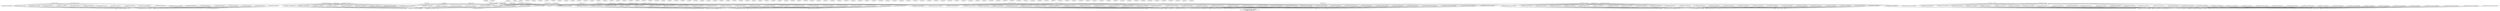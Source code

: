 strict digraph "execution order" {
RL_test0_count_do_count [shape=ellipse];
RL_test1_count_do_count [shape=ellipse];
RL_test2_count_do_count [shape=ellipse];
RL_test3_count_do_count [shape=ellipse];
RL_test4_count_do_count [shape=ellipse];
RL_test5_count_do_count [shape=ellipse];
RL_resultGetters_fsm_start_reg__dreg_update [shape=ellipse];
RL_resultGetters_fsm_state_handle_abort [shape=ellipse];
RL_resultGetters_fsm_state_fired__dreg_update [shape=ellipse];
RL_resultGetters_fsm_state_every [shape=ellipse];
RL_resultGetters_fsm_restart [shape=ellipse];
RL_resultGetters_fsm_action_l47c9 [shape=ellipse];
RL_resultGetters_fsm_action_l44c5 [shape=ellipse];
RL_resultGetters_fsm_action_l52c9 [shape=ellipse];
RL_resultGetters_fsm_action_l44c5_1 [shape=ellipse];
RL_resultGetters_fsm_action_l56c9 [shape=ellipse];
RL_resultGetters_fsm_action_l44c5_2 [shape=ellipse];
RL_resultGetters_fsm_action_l44c5_3 [shape=ellipse];
RL_resultGetters_fsm_action_l61c9 [shape=ellipse];
RL_resultGetters_fsm_action_l44c5_4 [shape=ellipse];
RL_resultGetters_fsm_action_l44c5_5 [shape=ellipse];
RL_resultGetters_fsm_action_l92c16 [shape=ellipse];
RL_resultGetters_fsm_idle_l90c22 [shape=ellipse];
RL_resultGetters_fsm_idle_l90c22_1 [shape=ellipse];
RL_resultGetters_fsm_idle_l90c22_2 [shape=ellipse];
RL_resultGetters_fsm_idle_l90c22_3 [shape=ellipse];
RL_resultGetters_fsm_idle_l90c22_4 [shape=ellipse];
RL_resultGetters_fsm_idle_l90c22_5 [shape=ellipse];
RL_resultGetters_fsm_idle_l90c22_6 [shape=ellipse];
RL_resultGetters_fsm_fsm_start [shape=ellipse];
RL_resultGetters_1_fsm_start_reg__dreg_update [shape=ellipse];
RL_resultGetters_1_fsm_state_handle_abort [shape=ellipse];
RL_resultGetters_1_fsm_state_fired__dreg_update [shape=ellipse];
RL_resultGetters_1_fsm_state_every [shape=ellipse];
RL_resultGetters_1_fsm_restart [shape=ellipse];
RL_resultGetters_1_fsm_action_l81c9 [shape=ellipse];
RL_resultGetters_1_fsm_action_l44c5 [shape=ellipse];
RL_resultGetters_1_fsm_action_l87c9 [shape=ellipse];
RL_resultGetters_1_fsm_action_l44c5_1 [shape=ellipse];
RL_resultGetters_1_fsm_action_l44c5_2 [shape=ellipse];
RL_resultGetters_1_fsm_action_l92c9 [shape=ellipse];
RL_resultGetters_1_fsm_action_l44c5_3 [shape=ellipse];
RL_resultGetters_1_fsm_action_l44c5_4 [shape=ellipse];
RL_resultGetters_1_fsm_action_l92c16 [shape=ellipse];
RL_resultGetters_1_fsm_idle_l90c22 [shape=ellipse];
RL_resultGetters_1_fsm_idle_l90c22_1 [shape=ellipse];
RL_resultGetters_1_fsm_idle_l90c22_2 [shape=ellipse];
RL_resultGetters_1_fsm_idle_l90c22_3 [shape=ellipse];
RL_resultGetters_1_fsm_idle_l90c22_4 [shape=ellipse];
RL_resultGetters_1_fsm_idle_l90c22_5 [shape=ellipse];
RL_resultGetters_1_fsm_fsm_start [shape=ellipse];
RL_resultGetters_2_fsm_start_reg__dreg_update [shape=ellipse];
RL_resultGetters_2_fsm_state_handle_abort [shape=ellipse];
RL_resultGetters_2_fsm_state_fired__dreg_update [shape=ellipse];
RL_resultGetters_2_fsm_state_every [shape=ellipse];
RL_resultGetters_2_fsm_restart [shape=ellipse];
RL_resultGetters_2_fsm_action_l112c9 [shape=ellipse];
RL_resultGetters_2_fsm_action_l44c5 [shape=ellipse];
RL_resultGetters_2_fsm_action_l117c9 [shape=ellipse];
RL_resultGetters_2_fsm_action_l44c5_1 [shape=ellipse];
RL_resultGetters_2_fsm_action_l121c9 [shape=ellipse];
RL_resultGetters_2_fsm_action_l44c5_2 [shape=ellipse];
RL_resultGetters_2_fsm_action_l44c5_3 [shape=ellipse];
RL_resultGetters_2_fsm_action_l127c9 [shape=ellipse];
RL_resultGetters_2_fsm_action_l44c5_4 [shape=ellipse];
RL_resultGetters_2_fsm_action_l44c5_5 [shape=ellipse];
RL_resultGetters_2_fsm_action_l133c9 [shape=ellipse];
RL_resultGetters_2_fsm_action_l44c5_6 [shape=ellipse];
RL_resultGetters_2_fsm_action_l44c5_7 [shape=ellipse];
RL_resultGetters_2_fsm_action_l92c16 [shape=ellipse];
RL_resultGetters_2_fsm_idle_l90c22 [shape=ellipse];
RL_resultGetters_2_fsm_idle_l90c22_1 [shape=ellipse];
RL_resultGetters_2_fsm_idle_l90c22_2 [shape=ellipse];
RL_resultGetters_2_fsm_idle_l90c22_3 [shape=ellipse];
RL_resultGetters_2_fsm_idle_l90c22_4 [shape=ellipse];
RL_resultGetters_2_fsm_idle_l90c22_5 [shape=ellipse];
RL_resultGetters_2_fsm_idle_l90c22_6 [shape=ellipse];
RL_resultGetters_2_fsm_idle_l90c22_7 [shape=ellipse];
RL_resultGetters_2_fsm_idle_l90c22_8 [shape=ellipse];
RL_resultGetters_2_fsm_fsm_start [shape=ellipse];
RL_resultGetters_3_fsm_start_reg__dreg_update [shape=ellipse];
RL_resultGetters_3_fsm_state_handle_abort [shape=ellipse];
RL_resultGetters_3_fsm_state_fired__dreg_update [shape=ellipse];
RL_resultGetters_3_fsm_state_every [shape=ellipse];
RL_resultGetters_3_fsm_restart [shape=ellipse];
RL_resultGetters_3_fsm_action_l152c9 [shape=ellipse];
RL_resultGetters_3_fsm_action_l44c5 [shape=ellipse];
RL_resultGetters_3_fsm_action_r_init_l157c9 [shape=ellipse];
RL_resultGetters_3_fsm_action_l157c29 [shape=ellipse];
RL_resultGetters_3_fsm_action_l158c9 [shape=ellipse];
RL_resultGetters_3_fsm_action_l44c5_1 [shape=ellipse];
RL_resultGetters_3_fsm_action_r_init_l162c9 [shape=ellipse];
RL_resultGetters_3_fsm_action_l162c29 [shape=ellipse];
RL_resultGetters_3_fsm_action_l163c9 [shape=ellipse];
RL_resultGetters_3_fsm_action_l44c5_2 [shape=ellipse];
RL_resultGetters_3_fsm_action_l44c5_3 [shape=ellipse];
RL_resultGetters_3_fsm_action_r_init_l169c9 [shape=ellipse];
RL_resultGetters_3_fsm_action_l169c29 [shape=ellipse];
RL_resultGetters_3_fsm_action_l170c9 [shape=ellipse];
RL_resultGetters_3_fsm_action_l44c5_4 [shape=ellipse];
RL_resultGetters_3_fsm_action_l44c5_5 [shape=ellipse];
RL_resultGetters_3_fsm_action_r_init_l176c9 [shape=ellipse];
RL_resultGetters_3_fsm_action_l176c29 [shape=ellipse];
RL_resultGetters_3_fsm_action_l177c9 [shape=ellipse];
RL_resultGetters_3_fsm_action_l44c5_6 [shape=ellipse];
RL_resultGetters_3_fsm_action_l44c5_7 [shape=ellipse];
RL_resultGetters_3_fsm_action_l92c16 [shape=ellipse];
RL_resultGetters_3_fsm_action_ovlp_r_update_l157c9 [shape=ellipse];
RL_resultGetters_3_fsm_action_ovlp_r_update_l162c9 [shape=ellipse];
RL_resultGetters_3_fsm_action_ovlp_r_update_l169c9 [shape=ellipse];
RL_resultGetters_3_fsm_action_ovlp_r_update_l176c9 [shape=ellipse];
RL_resultGetters_3_fsm_idle_l90c22 [shape=ellipse];
RL_resultGetters_3_fsm_idle_l90c22_1 [shape=ellipse];
RL_resultGetters_3_fsm_idle_l90c22_2 [shape=ellipse];
RL_resultGetters_3_fsm_idle_l90c22_3 [shape=ellipse];
RL_resultGetters_3_fsm_idle_l90c22_4 [shape=ellipse];
RL_resultGetters_3_fsm_idle_l90c22_5 [shape=ellipse];
RL_resultGetters_3_fsm_idle_l90c22_6 [shape=ellipse];
RL_resultGetters_3_fsm_idle_l90c22_7 [shape=ellipse];
RL_resultGetters_3_fsm_idle_l90c22_8 [shape=ellipse];
RL_resultGetters_3_fsm_fsm_start [shape=ellipse];
RL_resultGetters_4_fsm_start_reg__dreg_update [shape=ellipse];
RL_resultGetters_4_fsm_state_handle_abort [shape=ellipse];
RL_resultGetters_4_fsm_state_fired__dreg_update [shape=ellipse];
RL_resultGetters_4_fsm_state_every [shape=ellipse];
RL_resultGetters_4_fsm_restart [shape=ellipse];
RL_resultGetters_4_fsm_action_l196c9 [shape=ellipse];
RL_resultGetters_4_fsm_action_l44c5 [shape=ellipse];
RL_resultGetters_4_fsm_action_l202c9 [shape=ellipse];
RL_resultGetters_4_fsm_action_l44c5_1 [shape=ellipse];
RL_resultGetters_4_fsm_action_l44c5_2 [shape=ellipse];
RL_resultGetters_4_fsm_action_l210c9 [shape=ellipse];
RL_resultGetters_4_fsm_action_l44c5_3 [shape=ellipse];
RL_resultGetters_4_fsm_action_l44c5_4 [shape=ellipse];
RL_resultGetters_4_fsm_action_l218c9 [shape=ellipse];
RL_resultGetters_4_fsm_action_l44c5_5 [shape=ellipse];
RL_resultGetters_4_fsm_action_l44c5_6 [shape=ellipse];
RL_resultGetters_4_fsm_action_l226c9 [shape=ellipse];
RL_resultGetters_4_fsm_action_l44c5_7 [shape=ellipse];
RL_resultGetters_4_fsm_action_l44c5_8 [shape=ellipse];
RL_resultGetters_4_fsm_action_l92c16 [shape=ellipse];
RL_resultGetters_4_fsm_idle_l90c22 [shape=ellipse];
RL_resultGetters_4_fsm_idle_l90c22_1 [shape=ellipse];
RL_resultGetters_4_fsm_idle_l90c22_2 [shape=ellipse];
RL_resultGetters_4_fsm_idle_l90c22_3 [shape=ellipse];
RL_resultGetters_4_fsm_idle_l90c22_4 [shape=ellipse];
RL_resultGetters_4_fsm_idle_l90c22_5 [shape=ellipse];
RL_resultGetters_4_fsm_idle_l90c22_6 [shape=ellipse];
RL_resultGetters_4_fsm_idle_l90c22_7 [shape=ellipse];
RL_resultGetters_4_fsm_idle_l90c22_8 [shape=ellipse];
RL_resultGetters_4_fsm_idle_l90c22_9 [shape=ellipse];
RL_resultGetters_4_fsm_fsm_start [shape=ellipse];
RL_resultGetters_5_fsm_start_reg__dreg_update [shape=ellipse];
RL_resultGetters_5_fsm_state_handle_abort [shape=ellipse];
RL_resultGetters_5_fsm_state_fired__dreg_update [shape=ellipse];
RL_resultGetters_5_fsm_state_every [shape=ellipse];
RL_resultGetters_5_fsm_restart [shape=ellipse];
RL_resultGetters_5_fsm_action_l246c9 [shape=ellipse];
RL_resultGetters_5_fsm_action_l44c5 [shape=ellipse];
RL_resultGetters_5_fsm_action_r_init_l252c9 [shape=ellipse];
RL_resultGetters_5_fsm_action_l252c29 [shape=ellipse];
RL_resultGetters_5_fsm_action_l253c9 [shape=ellipse];
RL_resultGetters_5_fsm_action_l44c5_1 [shape=ellipse];
RL_resultGetters_5_fsm_action_l44c5_2 [shape=ellipse];
RL_resultGetters_5_fsm_action_r_init_l261c9 [shape=ellipse];
RL_resultGetters_5_fsm_action_l261c29 [shape=ellipse];
RL_resultGetters_5_fsm_action_l262c9 [shape=ellipse];
RL_resultGetters_5_fsm_action_l44c5_3 [shape=ellipse];
RL_resultGetters_5_fsm_action_l44c5_4 [shape=ellipse];
RL_resultGetters_5_fsm_action_r_init_l270c9 [shape=ellipse];
RL_resultGetters_5_fsm_action_l270c29 [shape=ellipse];
RL_resultGetters_5_fsm_action_l271c9 [shape=ellipse];
RL_resultGetters_5_fsm_action_l44c5_5 [shape=ellipse];
RL_resultGetters_5_fsm_action_l44c5_6 [shape=ellipse];
RL_resultGetters_5_fsm_action_r_init_l279c9 [shape=ellipse];
RL_resultGetters_5_fsm_action_l279c29 [shape=ellipse];
RL_resultGetters_5_fsm_action_l280c9 [shape=ellipse];
RL_resultGetters_5_fsm_action_l44c5_7 [shape=ellipse];
RL_resultGetters_5_fsm_action_l44c5_8 [shape=ellipse];
RL_resultGetters_5_fsm_action_l92c16 [shape=ellipse];
RL_resultGetters_5_fsm_action_ovlp_r_update_l252c9 [shape=ellipse];
RL_resultGetters_5_fsm_action_ovlp_r_update_l261c9 [shape=ellipse];
RL_resultGetters_5_fsm_action_ovlp_r_update_l270c9 [shape=ellipse];
RL_resultGetters_5_fsm_action_ovlp_r_update_l279c9 [shape=ellipse];
RL_resultGetters_5_fsm_idle_l90c22 [shape=ellipse];
RL_resultGetters_5_fsm_idle_l90c22_1 [shape=ellipse];
RL_resultGetters_5_fsm_idle_l90c22_2 [shape=ellipse];
RL_resultGetters_5_fsm_idle_l90c22_3 [shape=ellipse];
RL_resultGetters_5_fsm_idle_l90c22_4 [shape=ellipse];
RL_resultGetters_5_fsm_idle_l90c22_5 [shape=ellipse];
RL_resultGetters_5_fsm_idle_l90c22_6 [shape=ellipse];
RL_resultGetters_5_fsm_idle_l90c22_7 [shape=ellipse];
RL_resultGetters_5_fsm_idle_l90c22_8 [shape=ellipse];
RL_resultGetters_5_fsm_idle_l90c22_9 [shape=ellipse];
RL_resultGetters_5_fsm_fsm_start [shape=ellipse];
RL_start_reg__dreg_update [shape=ellipse];
RL_state_handle_abort [shape=ellipse];
RL_state_fired__dreg_update [shape=ellipse];
RL_state_every [shape=ellipse];
RL_restart [shape=ellipse];
RL_action_l132c9 [shape=ellipse];
RL_action_l119c13 [shape=ellipse];
RL_action_l120c9 [shape=ellipse];
RL_action_l119c13_1 [shape=ellipse];
RL_action_l120c9_1 [shape=ellipse];
RL_action_l119c13_2 [shape=ellipse];
RL_action_l120c9_2 [shape=ellipse];
RL_action_l119c13_3 [shape=ellipse];
RL_action_l120c9_3 [shape=ellipse];
RL_action_l119c13_4 [shape=ellipse];
RL_action_l120c9_4 [shape=ellipse];
RL_action_l119c13_5 [shape=ellipse];
RL_action_l120c9_5 [shape=ellipse];
RL_action_l134c9 [shape=ellipse];
RL_idle_l131c15 [shape=ellipse];
RL_fsm_start [shape=ellipse];
RL_auto_start [shape=ellipse];
RL_auto_finish [shape=ellipse];
__me_check_11 [shape=ellipse];
__me_check_12 [shape=ellipse];
__me_check_13 [shape=ellipse];
__me_check_14 [shape=ellipse];
__me_check_15 [shape=ellipse];
__me_check_16 [shape=ellipse];
__me_check_17 [shape=ellipse];
__me_check_18 [shape=ellipse];
__me_check_19 [shape=ellipse];
__me_check_20 [shape=ellipse];
__me_check_35 [shape=ellipse];
__me_check_36 [shape=ellipse];
__me_check_37 [shape=ellipse];
__me_check_38 [shape=ellipse];
__me_check_39 [shape=ellipse];
__me_check_40 [shape=ellipse];
__me_check_41 [shape=ellipse];
__me_check_42 [shape=ellipse];
__me_check_56 [shape=ellipse];
__me_check_57 [shape=ellipse];
__me_check_58 [shape=ellipse];
__me_check_59 [shape=ellipse];
__me_check_60 [shape=ellipse];
__me_check_61 [shape=ellipse];
__me_check_62 [shape=ellipse];
__me_check_63 [shape=ellipse];
__me_check_64 [shape=ellipse];
__me_check_65 [shape=ellipse];
__me_check_66 [shape=ellipse];
__me_check_67 [shape=ellipse];
__me_check_68 [shape=ellipse];
__me_check_85 [shape=ellipse];
__me_check_86 [shape=ellipse];
__me_check_87 [shape=ellipse];
__me_check_88 [shape=ellipse];
__me_check_89 [shape=ellipse];
__me_check_90 [shape=ellipse];
__me_check_91 [shape=ellipse];
__me_check_92 [shape=ellipse];
__me_check_93 [shape=ellipse];
__me_check_94 [shape=ellipse];
__me_check_95 [shape=ellipse];
__me_check_96 [shape=ellipse];
__me_check_97 [shape=ellipse];
__me_check_98 [shape=ellipse];
__me_check_99 [shape=ellipse];
__me_check_100 [shape=ellipse];
__me_check_101 [shape=ellipse];
__me_check_102 [shape=ellipse];
__me_check_103 [shape=ellipse];
__me_check_104 [shape=ellipse];
__me_check_105 [shape=ellipse];
__me_check_126 [shape=ellipse];
__me_check_127 [shape=ellipse];
__me_check_128 [shape=ellipse];
__me_check_129 [shape=ellipse];
__me_check_130 [shape=ellipse];
__me_check_131 [shape=ellipse];
__me_check_132 [shape=ellipse];
__me_check_133 [shape=ellipse];
__me_check_134 [shape=ellipse];
__me_check_135 [shape=ellipse];
__me_check_136 [shape=ellipse];
__me_check_137 [shape=ellipse];
__me_check_138 [shape=ellipse];
__me_check_139 [shape=ellipse];
__me_check_157 [shape=ellipse];
__me_check_158 [shape=ellipse];
__me_check_159 [shape=ellipse];
__me_check_160 [shape=ellipse];
__me_check_161 [shape=ellipse];
__me_check_162 [shape=ellipse];
__me_check_163 [shape=ellipse];
__me_check_164 [shape=ellipse];
__me_check_165 [shape=ellipse];
__me_check_166 [shape=ellipse];
__me_check_167 [shape=ellipse];
__me_check_168 [shape=ellipse];
__me_check_169 [shape=ellipse];
__me_check_170 [shape=ellipse];
__me_check_171 [shape=ellipse];
__me_check_172 [shape=ellipse];
__me_check_173 [shape=ellipse];
__me_check_174 [shape=ellipse];
__me_check_175 [shape=ellipse];
__me_check_176 [shape=ellipse];
__me_check_177 [shape=ellipse];
__me_check_178 [shape=ellipse];
__me_check_200 [shape=ellipse];
__me_check_201 [shape=ellipse];
__me_check_202 [shape=ellipse];
__me_check_203 [shape=ellipse];
__me_check_204 [shape=ellipse];
__me_check_205 [shape=ellipse];
__me_check_206 [shape=ellipse];
__me_check_207 [shape=ellipse];
__me_check_208 [shape=ellipse];
__me_check_209 [shape=ellipse];
__me_check_210 [shape=ellipse];
__me_check_211 [shape=ellipse];
__me_check_212 [shape=ellipse];
RL_resultGetters_fsm_restart->RL_resultGetters_fsm_action_l47c9;
RL_resultGetters_fsm_fsm_start->RL_resultGetters_fsm_action_l47c9;
RL_resultGetters_1_fsm_restart->RL_resultGetters_1_fsm_action_l81c9;
RL_resultGetters_1_fsm_fsm_start->RL_resultGetters_1_fsm_action_l81c9;
RL_resultGetters_2_fsm_restart->RL_resultGetters_2_fsm_action_l112c9;
RL_resultGetters_2_fsm_fsm_start->RL_resultGetters_2_fsm_action_l112c9;
RL_resultGetters_3_fsm_restart->RL_resultGetters_3_fsm_action_l152c9;
RL_resultGetters_3_fsm_fsm_start->RL_resultGetters_3_fsm_action_l152c9;
RL_resultGetters_3_fsm_restart->RL_resultGetters_3_fsm_action_l157c29;
RL_resultGetters_3_fsm_restart->RL_resultGetters_3_fsm_action_l162c29;
RL_resultGetters_3_fsm_restart->RL_resultGetters_3_fsm_action_l169c29;
RL_resultGetters_3_fsm_restart->RL_resultGetters_3_fsm_action_l176c29;
RL_resultGetters_4_fsm_restart->RL_resultGetters_4_fsm_action_l196c9;
RL_resultGetters_4_fsm_fsm_start->RL_resultGetters_4_fsm_action_l196c9;
RL_resultGetters_5_fsm_restart->RL_resultGetters_5_fsm_action_l246c9;
RL_resultGetters_5_fsm_fsm_start->RL_resultGetters_5_fsm_action_l246c9;
RL_resultGetters_5_fsm_restart->RL_resultGetters_5_fsm_action_l252c29;
RL_resultGetters_5_fsm_restart->RL_resultGetters_5_fsm_action_l261c29;
RL_resultGetters_5_fsm_restart->RL_resultGetters_5_fsm_action_l270c29;
RL_resultGetters_5_fsm_restart->RL_resultGetters_5_fsm_action_l279c29;
RL_restart->RL_action_l132c9;
RL_fsm_start->RL_action_l132c9;
RL_resultGetters_fsm_action_l44c5->RL_test0_count_do_count;
RL_resultGetters_fsm_action_l52c9->RL_test0_count_do_count;
RL_resultGetters_fsm_action_l44c5_1->RL_test0_count_do_count;
RL_resultGetters_fsm_action_l56c9->RL_test0_count_do_count;
RL_resultGetters_fsm_action_l44c5_2->RL_test0_count_do_count;
RL_resultGetters_fsm_action_l44c5_3->RL_test0_count_do_count;
RL_resultGetters_fsm_action_l61c9->RL_test0_count_do_count;
RL_resultGetters_fsm_action_l44c5_4->RL_test0_count_do_count;
RL_resultGetters_fsm_action_l44c5_5->RL_test0_count_do_count;
RL_resultGetters_fsm_action_l92c16->RL_test0_count_do_count;
RL_resultGetters_1_fsm_action_l44c5->RL_test1_count_do_count;
RL_resultGetters_1_fsm_action_l87c9->RL_test1_count_do_count;
RL_resultGetters_1_fsm_action_l44c5_1->RL_test1_count_do_count;
RL_resultGetters_1_fsm_action_l44c5_2->RL_test1_count_do_count;
RL_resultGetters_1_fsm_action_l92c9->RL_test1_count_do_count;
RL_resultGetters_1_fsm_action_l44c5_3->RL_test1_count_do_count;
RL_resultGetters_1_fsm_action_l44c5_4->RL_test1_count_do_count;
RL_resultGetters_1_fsm_action_l92c16->RL_test1_count_do_count;
RL_resultGetters_2_fsm_action_l44c5->RL_test2_count_do_count;
RL_resultGetters_2_fsm_action_l117c9->RL_test2_count_do_count;
RL_resultGetters_2_fsm_action_l44c5_1->RL_test2_count_do_count;
RL_resultGetters_2_fsm_action_l121c9->RL_test2_count_do_count;
RL_resultGetters_2_fsm_action_l44c5_2->RL_test2_count_do_count;
RL_resultGetters_2_fsm_action_l44c5_3->RL_test2_count_do_count;
RL_resultGetters_2_fsm_action_l127c9->RL_test2_count_do_count;
RL_resultGetters_2_fsm_action_l44c5_4->RL_test2_count_do_count;
RL_resultGetters_2_fsm_action_l44c5_5->RL_test2_count_do_count;
RL_resultGetters_2_fsm_action_l133c9->RL_test2_count_do_count;
RL_resultGetters_2_fsm_action_l44c5_6->RL_test2_count_do_count;
RL_resultGetters_2_fsm_action_l44c5_7->RL_test2_count_do_count;
RL_resultGetters_2_fsm_action_l92c16->RL_test2_count_do_count;
RL_resultGetters_3_fsm_action_l44c5->RL_test3_count_do_count;
RL_resultGetters_3_fsm_action_r_init_l157c9->RL_test3_count_do_count;
RL_resultGetters_3_fsm_action_l157c29->RL_test3_count_do_count;
RL_resultGetters_3_fsm_action_l44c5_1->RL_test3_count_do_count;
RL_resultGetters_3_fsm_action_r_init_l162c9->RL_test3_count_do_count;
RL_resultGetters_3_fsm_action_l162c29->RL_test3_count_do_count;
RL_resultGetters_3_fsm_action_l44c5_2->RL_test3_count_do_count;
RL_resultGetters_3_fsm_action_l44c5_3->RL_test3_count_do_count;
RL_resultGetters_3_fsm_action_r_init_l169c9->RL_test3_count_do_count;
RL_resultGetters_3_fsm_action_l169c29->RL_test3_count_do_count;
RL_resultGetters_3_fsm_action_l44c5_4->RL_test3_count_do_count;
RL_resultGetters_3_fsm_action_l44c5_5->RL_test3_count_do_count;
RL_resultGetters_3_fsm_action_r_init_l176c9->RL_test3_count_do_count;
RL_resultGetters_3_fsm_action_l176c29->RL_test3_count_do_count;
RL_resultGetters_3_fsm_action_l44c5_6->RL_test3_count_do_count;
RL_resultGetters_3_fsm_action_l44c5_7->RL_test3_count_do_count;
RL_resultGetters_3_fsm_action_l92c16->RL_test3_count_do_count;
RL_resultGetters_3_fsm_action_ovlp_r_update_l157c9->RL_test3_count_do_count;
RL_resultGetters_3_fsm_action_ovlp_r_update_l162c9->RL_test3_count_do_count;
RL_resultGetters_3_fsm_action_ovlp_r_update_l169c9->RL_test3_count_do_count;
RL_resultGetters_3_fsm_action_ovlp_r_update_l176c9->RL_test3_count_do_count;
RL_resultGetters_4_fsm_action_l44c5->RL_test4_count_do_count;
RL_resultGetters_4_fsm_action_l202c9->RL_test4_count_do_count;
RL_resultGetters_4_fsm_action_l44c5_1->RL_test4_count_do_count;
RL_resultGetters_4_fsm_action_l44c5_2->RL_test4_count_do_count;
RL_resultGetters_4_fsm_action_l210c9->RL_test4_count_do_count;
RL_resultGetters_4_fsm_action_l44c5_3->RL_test4_count_do_count;
RL_resultGetters_4_fsm_action_l44c5_4->RL_test4_count_do_count;
RL_resultGetters_4_fsm_action_l218c9->RL_test4_count_do_count;
RL_resultGetters_4_fsm_action_l44c5_5->RL_test4_count_do_count;
RL_resultGetters_4_fsm_action_l44c5_6->RL_test4_count_do_count;
RL_resultGetters_4_fsm_action_l226c9->RL_test4_count_do_count;
RL_resultGetters_4_fsm_action_l44c5_7->RL_test4_count_do_count;
RL_resultGetters_4_fsm_action_l44c5_8->RL_test4_count_do_count;
RL_resultGetters_4_fsm_action_l92c16->RL_test4_count_do_count;
RL_resultGetters_5_fsm_action_l44c5->RL_test5_count_do_count;
RL_resultGetters_5_fsm_action_r_init_l252c9->RL_test5_count_do_count;
RL_resultGetters_5_fsm_action_l252c29->RL_test5_count_do_count;
RL_resultGetters_5_fsm_action_l44c5_1->RL_test5_count_do_count;
RL_resultGetters_5_fsm_action_l44c5_2->RL_test5_count_do_count;
RL_resultGetters_5_fsm_action_r_init_l261c9->RL_test5_count_do_count;
RL_resultGetters_5_fsm_action_l261c29->RL_test5_count_do_count;
RL_resultGetters_5_fsm_action_l44c5_3->RL_test5_count_do_count;
RL_resultGetters_5_fsm_action_l44c5_4->RL_test5_count_do_count;
RL_resultGetters_5_fsm_action_r_init_l270c9->RL_test5_count_do_count;
RL_resultGetters_5_fsm_action_l270c29->RL_test5_count_do_count;
RL_resultGetters_5_fsm_action_l44c5_5->RL_test5_count_do_count;
RL_resultGetters_5_fsm_action_l44c5_6->RL_test5_count_do_count;
RL_resultGetters_5_fsm_action_r_init_l279c9->RL_test5_count_do_count;
RL_resultGetters_5_fsm_action_l279c29->RL_test5_count_do_count;
RL_resultGetters_5_fsm_action_l44c5_7->RL_test5_count_do_count;
RL_resultGetters_5_fsm_action_l44c5_8->RL_test5_count_do_count;
RL_resultGetters_5_fsm_action_l92c16->RL_test5_count_do_count;
RL_resultGetters_5_fsm_action_ovlp_r_update_l252c9->RL_test5_count_do_count;
RL_resultGetters_5_fsm_action_ovlp_r_update_l261c9->RL_test5_count_do_count;
RL_resultGetters_5_fsm_action_ovlp_r_update_l270c9->RL_test5_count_do_count;
RL_resultGetters_5_fsm_action_ovlp_r_update_l279c9->RL_test5_count_do_count;
RL_action_l119c13->RL_resultGetters_fsm_start_reg__dreg_update;
RL_action_l120c9->RL_resultGetters_fsm_start_reg__dreg_update;
RL_resultGetters_fsm_restart->RL_resultGetters_fsm_start_reg__dreg_update;
RL_resultGetters_fsm_fsm_start->RL_resultGetters_fsm_start_reg__dreg_update;
RL_resultGetters_fsm_fsm_start->RL_resultGetters_fsm_state_handle_abort;
RL_resultGetters_fsm_action_l47c9->RL_resultGetters_fsm_state_fired__dreg_update;
RL_resultGetters_fsm_action_l44c5->RL_resultGetters_fsm_state_fired__dreg_update;
RL_resultGetters_fsm_action_l52c9->RL_resultGetters_fsm_state_fired__dreg_update;
RL_resultGetters_fsm_action_l44c5_1->RL_resultGetters_fsm_state_fired__dreg_update;
RL_resultGetters_fsm_action_l56c9->RL_resultGetters_fsm_state_fired__dreg_update;
RL_resultGetters_fsm_action_l44c5_2->RL_resultGetters_fsm_state_fired__dreg_update;
RL_resultGetters_fsm_action_l44c5_3->RL_resultGetters_fsm_state_fired__dreg_update;
RL_resultGetters_fsm_action_l61c9->RL_resultGetters_fsm_state_fired__dreg_update;
RL_resultGetters_fsm_action_l44c5_4->RL_resultGetters_fsm_state_fired__dreg_update;
RL_resultGetters_fsm_action_l44c5_5->RL_resultGetters_fsm_state_fired__dreg_update;
RL_resultGetters_fsm_action_l92c16->RL_resultGetters_fsm_state_fired__dreg_update;
RL_action_l119c13->RL_resultGetters_fsm_state_fired__dreg_update;
RL_action_l120c9->RL_resultGetters_fsm_state_fired__dreg_update;
RL_resultGetters_fsm_restart->RL_resultGetters_fsm_state_fired__dreg_update;
RL_resultGetters_fsm_idle_l90c22->RL_resultGetters_fsm_state_fired__dreg_update;
RL_resultGetters_fsm_idle_l90c22_1->RL_resultGetters_fsm_state_fired__dreg_update;
RL_resultGetters_fsm_idle_l90c22_2->RL_resultGetters_fsm_state_fired__dreg_update;
RL_resultGetters_fsm_idle_l90c22_3->RL_resultGetters_fsm_state_fired__dreg_update;
RL_resultGetters_fsm_idle_l90c22_4->RL_resultGetters_fsm_state_fired__dreg_update;
RL_resultGetters_fsm_idle_l90c22_5->RL_resultGetters_fsm_state_fired__dreg_update;
RL_resultGetters_fsm_idle_l90c22_6->RL_resultGetters_fsm_state_fired__dreg_update;
RL_resultGetters_fsm_fsm_start->RL_resultGetters_fsm_state_fired__dreg_update;
RL_resultGetters_fsm_action_l47c9->RL_resultGetters_fsm_state_every;
RL_resultGetters_fsm_action_l44c5->RL_resultGetters_fsm_state_every;
RL_resultGetters_fsm_action_l52c9->RL_resultGetters_fsm_state_every;
RL_resultGetters_fsm_action_l44c5_1->RL_resultGetters_fsm_state_every;
RL_resultGetters_fsm_action_l56c9->RL_resultGetters_fsm_state_every;
RL_resultGetters_fsm_action_l44c5_2->RL_resultGetters_fsm_state_every;
RL_resultGetters_fsm_action_l44c5_3->RL_resultGetters_fsm_state_every;
RL_resultGetters_fsm_action_l61c9->RL_resultGetters_fsm_state_every;
RL_resultGetters_fsm_action_l44c5_4->RL_resultGetters_fsm_state_every;
RL_resultGetters_fsm_action_l44c5_5->RL_resultGetters_fsm_state_every;
RL_resultGetters_fsm_action_l92c16->RL_resultGetters_fsm_state_every;
RL_resultGetters_fsm_idle_l90c22->RL_resultGetters_fsm_state_every;
RL_resultGetters_fsm_idle_l90c22_1->RL_resultGetters_fsm_state_every;
RL_resultGetters_fsm_idle_l90c22_2->RL_resultGetters_fsm_state_every;
RL_resultGetters_fsm_idle_l90c22_3->RL_resultGetters_fsm_state_every;
RL_resultGetters_fsm_idle_l90c22_4->RL_resultGetters_fsm_state_every;
RL_resultGetters_fsm_idle_l90c22_5->RL_resultGetters_fsm_state_every;
RL_resultGetters_fsm_idle_l90c22_6->RL_resultGetters_fsm_state_every;
RL_resultGetters_fsm_restart->RL_resultGetters_fsm_idle_l90c22;
RL_resultGetters_fsm_fsm_start->RL_resultGetters_fsm_idle_l90c22;
RL_resultGetters_fsm_restart->RL_resultGetters_fsm_idle_l90c22_1;
RL_resultGetters_fsm_fsm_start->RL_resultGetters_fsm_idle_l90c22_1;
RL_resultGetters_fsm_restart->RL_resultGetters_fsm_idle_l90c22_2;
RL_resultGetters_fsm_fsm_start->RL_resultGetters_fsm_idle_l90c22_2;
RL_resultGetters_fsm_restart->RL_resultGetters_fsm_idle_l90c22_3;
RL_resultGetters_fsm_fsm_start->RL_resultGetters_fsm_idle_l90c22_3;
RL_resultGetters_fsm_restart->RL_resultGetters_fsm_idle_l90c22_4;
RL_resultGetters_fsm_fsm_start->RL_resultGetters_fsm_idle_l90c22_4;
RL_resultGetters_fsm_restart->RL_resultGetters_fsm_idle_l90c22_5;
RL_resultGetters_fsm_fsm_start->RL_resultGetters_fsm_idle_l90c22_5;
RL_resultGetters_fsm_restart->RL_resultGetters_fsm_idle_l90c22_6;
RL_resultGetters_fsm_fsm_start->RL_resultGetters_fsm_idle_l90c22_6;
RL_action_l119c13_1->RL_resultGetters_1_fsm_start_reg__dreg_update;
RL_action_l120c9_1->RL_resultGetters_1_fsm_start_reg__dreg_update;
RL_resultGetters_1_fsm_restart->RL_resultGetters_1_fsm_start_reg__dreg_update;
RL_resultGetters_1_fsm_fsm_start->RL_resultGetters_1_fsm_start_reg__dreg_update;
RL_resultGetters_1_fsm_fsm_start->RL_resultGetters_1_fsm_state_handle_abort;
RL_resultGetters_1_fsm_action_l81c9->RL_resultGetters_1_fsm_state_fired__dreg_update;
RL_resultGetters_1_fsm_action_l44c5->RL_resultGetters_1_fsm_state_fired__dreg_update;
RL_resultGetters_1_fsm_action_l87c9->RL_resultGetters_1_fsm_state_fired__dreg_update;
RL_resultGetters_1_fsm_action_l44c5_1->RL_resultGetters_1_fsm_state_fired__dreg_update;
RL_resultGetters_1_fsm_action_l44c5_2->RL_resultGetters_1_fsm_state_fired__dreg_update;
RL_resultGetters_1_fsm_action_l92c9->RL_resultGetters_1_fsm_state_fired__dreg_update;
RL_resultGetters_1_fsm_action_l44c5_3->RL_resultGetters_1_fsm_state_fired__dreg_update;
RL_resultGetters_1_fsm_action_l44c5_4->RL_resultGetters_1_fsm_state_fired__dreg_update;
RL_resultGetters_1_fsm_action_l92c16->RL_resultGetters_1_fsm_state_fired__dreg_update;
RL_action_l119c13_1->RL_resultGetters_1_fsm_state_fired__dreg_update;
RL_action_l120c9_1->RL_resultGetters_1_fsm_state_fired__dreg_update;
RL_resultGetters_1_fsm_restart->RL_resultGetters_1_fsm_state_fired__dreg_update;
RL_resultGetters_1_fsm_idle_l90c22->RL_resultGetters_1_fsm_state_fired__dreg_update;
RL_resultGetters_1_fsm_idle_l90c22_1->RL_resultGetters_1_fsm_state_fired__dreg_update;
RL_resultGetters_1_fsm_idle_l90c22_2->RL_resultGetters_1_fsm_state_fired__dreg_update;
RL_resultGetters_1_fsm_idle_l90c22_3->RL_resultGetters_1_fsm_state_fired__dreg_update;
RL_resultGetters_1_fsm_idle_l90c22_4->RL_resultGetters_1_fsm_state_fired__dreg_update;
RL_resultGetters_1_fsm_idle_l90c22_5->RL_resultGetters_1_fsm_state_fired__dreg_update;
RL_resultGetters_1_fsm_fsm_start->RL_resultGetters_1_fsm_state_fired__dreg_update;
RL_resultGetters_1_fsm_action_l81c9->RL_resultGetters_1_fsm_state_every;
RL_resultGetters_1_fsm_action_l44c5->RL_resultGetters_1_fsm_state_every;
RL_resultGetters_1_fsm_action_l87c9->RL_resultGetters_1_fsm_state_every;
RL_resultGetters_1_fsm_action_l44c5_1->RL_resultGetters_1_fsm_state_every;
RL_resultGetters_1_fsm_action_l44c5_2->RL_resultGetters_1_fsm_state_every;
RL_resultGetters_1_fsm_action_l92c9->RL_resultGetters_1_fsm_state_every;
RL_resultGetters_1_fsm_action_l44c5_3->RL_resultGetters_1_fsm_state_every;
RL_resultGetters_1_fsm_action_l44c5_4->RL_resultGetters_1_fsm_state_every;
RL_resultGetters_1_fsm_action_l92c16->RL_resultGetters_1_fsm_state_every;
RL_resultGetters_1_fsm_idle_l90c22->RL_resultGetters_1_fsm_state_every;
RL_resultGetters_1_fsm_idle_l90c22_1->RL_resultGetters_1_fsm_state_every;
RL_resultGetters_1_fsm_idle_l90c22_2->RL_resultGetters_1_fsm_state_every;
RL_resultGetters_1_fsm_idle_l90c22_3->RL_resultGetters_1_fsm_state_every;
RL_resultGetters_1_fsm_idle_l90c22_4->RL_resultGetters_1_fsm_state_every;
RL_resultGetters_1_fsm_idle_l90c22_5->RL_resultGetters_1_fsm_state_every;
RL_resultGetters_1_fsm_restart->RL_resultGetters_1_fsm_idle_l90c22;
RL_resultGetters_1_fsm_fsm_start->RL_resultGetters_1_fsm_idle_l90c22;
RL_resultGetters_1_fsm_restart->RL_resultGetters_1_fsm_idle_l90c22_1;
RL_resultGetters_1_fsm_fsm_start->RL_resultGetters_1_fsm_idle_l90c22_1;
RL_resultGetters_1_fsm_restart->RL_resultGetters_1_fsm_idle_l90c22_2;
RL_resultGetters_1_fsm_fsm_start->RL_resultGetters_1_fsm_idle_l90c22_2;
RL_resultGetters_1_fsm_restart->RL_resultGetters_1_fsm_idle_l90c22_3;
RL_resultGetters_1_fsm_fsm_start->RL_resultGetters_1_fsm_idle_l90c22_3;
RL_resultGetters_1_fsm_restart->RL_resultGetters_1_fsm_idle_l90c22_4;
RL_resultGetters_1_fsm_fsm_start->RL_resultGetters_1_fsm_idle_l90c22_4;
RL_resultGetters_1_fsm_restart->RL_resultGetters_1_fsm_idle_l90c22_5;
RL_resultGetters_1_fsm_fsm_start->RL_resultGetters_1_fsm_idle_l90c22_5;
RL_action_l119c13_2->RL_resultGetters_2_fsm_start_reg__dreg_update;
RL_action_l120c9_2->RL_resultGetters_2_fsm_start_reg__dreg_update;
RL_resultGetters_2_fsm_restart->RL_resultGetters_2_fsm_start_reg__dreg_update;
RL_resultGetters_2_fsm_fsm_start->RL_resultGetters_2_fsm_start_reg__dreg_update;
RL_resultGetters_2_fsm_fsm_start->RL_resultGetters_2_fsm_state_handle_abort;
RL_resultGetters_2_fsm_action_l112c9->RL_resultGetters_2_fsm_state_fired__dreg_update;
RL_resultGetters_2_fsm_action_l44c5->RL_resultGetters_2_fsm_state_fired__dreg_update;
RL_resultGetters_2_fsm_action_l117c9->RL_resultGetters_2_fsm_state_fired__dreg_update;
RL_resultGetters_2_fsm_action_l44c5_1->RL_resultGetters_2_fsm_state_fired__dreg_update;
RL_resultGetters_2_fsm_action_l121c9->RL_resultGetters_2_fsm_state_fired__dreg_update;
RL_resultGetters_2_fsm_action_l44c5_2->RL_resultGetters_2_fsm_state_fired__dreg_update;
RL_resultGetters_2_fsm_action_l44c5_3->RL_resultGetters_2_fsm_state_fired__dreg_update;
RL_resultGetters_2_fsm_action_l127c9->RL_resultGetters_2_fsm_state_fired__dreg_update;
RL_resultGetters_2_fsm_action_l44c5_4->RL_resultGetters_2_fsm_state_fired__dreg_update;
RL_resultGetters_2_fsm_action_l44c5_5->RL_resultGetters_2_fsm_state_fired__dreg_update;
RL_resultGetters_2_fsm_action_l133c9->RL_resultGetters_2_fsm_state_fired__dreg_update;
RL_resultGetters_2_fsm_action_l44c5_6->RL_resultGetters_2_fsm_state_fired__dreg_update;
RL_resultGetters_2_fsm_action_l44c5_7->RL_resultGetters_2_fsm_state_fired__dreg_update;
RL_resultGetters_2_fsm_action_l92c16->RL_resultGetters_2_fsm_state_fired__dreg_update;
RL_action_l119c13_2->RL_resultGetters_2_fsm_state_fired__dreg_update;
RL_action_l120c9_2->RL_resultGetters_2_fsm_state_fired__dreg_update;
RL_resultGetters_2_fsm_restart->RL_resultGetters_2_fsm_state_fired__dreg_update;
RL_resultGetters_2_fsm_idle_l90c22->RL_resultGetters_2_fsm_state_fired__dreg_update;
RL_resultGetters_2_fsm_idle_l90c22_1->RL_resultGetters_2_fsm_state_fired__dreg_update;
RL_resultGetters_2_fsm_idle_l90c22_2->RL_resultGetters_2_fsm_state_fired__dreg_update;
RL_resultGetters_2_fsm_idle_l90c22_3->RL_resultGetters_2_fsm_state_fired__dreg_update;
RL_resultGetters_2_fsm_idle_l90c22_4->RL_resultGetters_2_fsm_state_fired__dreg_update;
RL_resultGetters_2_fsm_idle_l90c22_5->RL_resultGetters_2_fsm_state_fired__dreg_update;
RL_resultGetters_2_fsm_idle_l90c22_6->RL_resultGetters_2_fsm_state_fired__dreg_update;
RL_resultGetters_2_fsm_idle_l90c22_7->RL_resultGetters_2_fsm_state_fired__dreg_update;
RL_resultGetters_2_fsm_idle_l90c22_8->RL_resultGetters_2_fsm_state_fired__dreg_update;
RL_resultGetters_2_fsm_fsm_start->RL_resultGetters_2_fsm_state_fired__dreg_update;
RL_resultGetters_2_fsm_action_l112c9->RL_resultGetters_2_fsm_state_every;
RL_resultGetters_2_fsm_action_l44c5->RL_resultGetters_2_fsm_state_every;
RL_resultGetters_2_fsm_action_l117c9->RL_resultGetters_2_fsm_state_every;
RL_resultGetters_2_fsm_action_l44c5_1->RL_resultGetters_2_fsm_state_every;
RL_resultGetters_2_fsm_action_l121c9->RL_resultGetters_2_fsm_state_every;
RL_resultGetters_2_fsm_action_l44c5_2->RL_resultGetters_2_fsm_state_every;
RL_resultGetters_2_fsm_action_l44c5_3->RL_resultGetters_2_fsm_state_every;
RL_resultGetters_2_fsm_action_l127c9->RL_resultGetters_2_fsm_state_every;
RL_resultGetters_2_fsm_action_l44c5_4->RL_resultGetters_2_fsm_state_every;
RL_resultGetters_2_fsm_action_l44c5_5->RL_resultGetters_2_fsm_state_every;
RL_resultGetters_2_fsm_action_l133c9->RL_resultGetters_2_fsm_state_every;
RL_resultGetters_2_fsm_action_l44c5_6->RL_resultGetters_2_fsm_state_every;
RL_resultGetters_2_fsm_action_l44c5_7->RL_resultGetters_2_fsm_state_every;
RL_resultGetters_2_fsm_action_l92c16->RL_resultGetters_2_fsm_state_every;
RL_resultGetters_2_fsm_idle_l90c22->RL_resultGetters_2_fsm_state_every;
RL_resultGetters_2_fsm_idle_l90c22_1->RL_resultGetters_2_fsm_state_every;
RL_resultGetters_2_fsm_idle_l90c22_2->RL_resultGetters_2_fsm_state_every;
RL_resultGetters_2_fsm_idle_l90c22_3->RL_resultGetters_2_fsm_state_every;
RL_resultGetters_2_fsm_idle_l90c22_4->RL_resultGetters_2_fsm_state_every;
RL_resultGetters_2_fsm_idle_l90c22_5->RL_resultGetters_2_fsm_state_every;
RL_resultGetters_2_fsm_idle_l90c22_6->RL_resultGetters_2_fsm_state_every;
RL_resultGetters_2_fsm_idle_l90c22_7->RL_resultGetters_2_fsm_state_every;
RL_resultGetters_2_fsm_idle_l90c22_8->RL_resultGetters_2_fsm_state_every;
RL_resultGetters_2_fsm_restart->RL_resultGetters_2_fsm_idle_l90c22;
RL_resultGetters_2_fsm_fsm_start->RL_resultGetters_2_fsm_idle_l90c22;
RL_resultGetters_2_fsm_restart->RL_resultGetters_2_fsm_idle_l90c22_1;
RL_resultGetters_2_fsm_fsm_start->RL_resultGetters_2_fsm_idle_l90c22_1;
RL_resultGetters_2_fsm_restart->RL_resultGetters_2_fsm_idle_l90c22_2;
RL_resultGetters_2_fsm_fsm_start->RL_resultGetters_2_fsm_idle_l90c22_2;
RL_resultGetters_2_fsm_restart->RL_resultGetters_2_fsm_idle_l90c22_3;
RL_resultGetters_2_fsm_fsm_start->RL_resultGetters_2_fsm_idle_l90c22_3;
RL_resultGetters_2_fsm_restart->RL_resultGetters_2_fsm_idle_l90c22_4;
RL_resultGetters_2_fsm_fsm_start->RL_resultGetters_2_fsm_idle_l90c22_4;
RL_resultGetters_2_fsm_restart->RL_resultGetters_2_fsm_idle_l90c22_5;
RL_resultGetters_2_fsm_fsm_start->RL_resultGetters_2_fsm_idle_l90c22_5;
RL_resultGetters_2_fsm_restart->RL_resultGetters_2_fsm_idle_l90c22_6;
RL_resultGetters_2_fsm_fsm_start->RL_resultGetters_2_fsm_idle_l90c22_6;
RL_resultGetters_2_fsm_restart->RL_resultGetters_2_fsm_idle_l90c22_7;
RL_resultGetters_2_fsm_fsm_start->RL_resultGetters_2_fsm_idle_l90c22_7;
RL_resultGetters_2_fsm_restart->RL_resultGetters_2_fsm_idle_l90c22_8;
RL_resultGetters_2_fsm_fsm_start->RL_resultGetters_2_fsm_idle_l90c22_8;
RL_action_l119c13_3->RL_resultGetters_3_fsm_start_reg__dreg_update;
RL_action_l120c9_3->RL_resultGetters_3_fsm_start_reg__dreg_update;
RL_resultGetters_3_fsm_restart->RL_resultGetters_3_fsm_start_reg__dreg_update;
RL_resultGetters_3_fsm_fsm_start->RL_resultGetters_3_fsm_start_reg__dreg_update;
RL_resultGetters_3_fsm_fsm_start->RL_resultGetters_3_fsm_state_handle_abort;
RL_resultGetters_3_fsm_action_l152c9->RL_resultGetters_3_fsm_state_fired__dreg_update;
RL_resultGetters_3_fsm_action_l44c5->RL_resultGetters_3_fsm_state_fired__dreg_update;
RL_resultGetters_3_fsm_action_r_init_l157c9->RL_resultGetters_3_fsm_state_fired__dreg_update;
RL_resultGetters_3_fsm_action_l157c29->RL_resultGetters_3_fsm_state_fired__dreg_update;
RL_resultGetters_3_fsm_action_l158c9->RL_resultGetters_3_fsm_state_fired__dreg_update;
RL_resultGetters_3_fsm_action_l44c5_1->RL_resultGetters_3_fsm_state_fired__dreg_update;
RL_resultGetters_3_fsm_action_r_init_l162c9->RL_resultGetters_3_fsm_state_fired__dreg_update;
RL_resultGetters_3_fsm_action_l162c29->RL_resultGetters_3_fsm_state_fired__dreg_update;
RL_resultGetters_3_fsm_action_l163c9->RL_resultGetters_3_fsm_state_fired__dreg_update;
RL_resultGetters_3_fsm_action_l44c5_2->RL_resultGetters_3_fsm_state_fired__dreg_update;
RL_resultGetters_3_fsm_action_l44c5_3->RL_resultGetters_3_fsm_state_fired__dreg_update;
RL_resultGetters_3_fsm_action_r_init_l169c9->RL_resultGetters_3_fsm_state_fired__dreg_update;
RL_resultGetters_3_fsm_action_l169c29->RL_resultGetters_3_fsm_state_fired__dreg_update;
RL_resultGetters_3_fsm_action_l170c9->RL_resultGetters_3_fsm_state_fired__dreg_update;
RL_resultGetters_3_fsm_action_l44c5_4->RL_resultGetters_3_fsm_state_fired__dreg_update;
RL_resultGetters_3_fsm_action_l44c5_5->RL_resultGetters_3_fsm_state_fired__dreg_update;
RL_resultGetters_3_fsm_action_r_init_l176c9->RL_resultGetters_3_fsm_state_fired__dreg_update;
RL_resultGetters_3_fsm_action_l176c29->RL_resultGetters_3_fsm_state_fired__dreg_update;
RL_resultGetters_3_fsm_action_l177c9->RL_resultGetters_3_fsm_state_fired__dreg_update;
RL_resultGetters_3_fsm_action_l44c5_6->RL_resultGetters_3_fsm_state_fired__dreg_update;
RL_resultGetters_3_fsm_action_l44c5_7->RL_resultGetters_3_fsm_state_fired__dreg_update;
RL_resultGetters_3_fsm_action_l92c16->RL_resultGetters_3_fsm_state_fired__dreg_update;
RL_action_l119c13_3->RL_resultGetters_3_fsm_state_fired__dreg_update;
RL_action_l120c9_3->RL_resultGetters_3_fsm_state_fired__dreg_update;
RL_resultGetters_3_fsm_restart->RL_resultGetters_3_fsm_state_fired__dreg_update;
RL_resultGetters_3_fsm_idle_l90c22->RL_resultGetters_3_fsm_state_fired__dreg_update;
RL_resultGetters_3_fsm_idle_l90c22_1->RL_resultGetters_3_fsm_state_fired__dreg_update;
RL_resultGetters_3_fsm_idle_l90c22_2->RL_resultGetters_3_fsm_state_fired__dreg_update;
RL_resultGetters_3_fsm_idle_l90c22_3->RL_resultGetters_3_fsm_state_fired__dreg_update;
RL_resultGetters_3_fsm_idle_l90c22_4->RL_resultGetters_3_fsm_state_fired__dreg_update;
RL_resultGetters_3_fsm_idle_l90c22_5->RL_resultGetters_3_fsm_state_fired__dreg_update;
RL_resultGetters_3_fsm_idle_l90c22_6->RL_resultGetters_3_fsm_state_fired__dreg_update;
RL_resultGetters_3_fsm_idle_l90c22_7->RL_resultGetters_3_fsm_state_fired__dreg_update;
RL_resultGetters_3_fsm_idle_l90c22_8->RL_resultGetters_3_fsm_state_fired__dreg_update;
RL_resultGetters_3_fsm_fsm_start->RL_resultGetters_3_fsm_state_fired__dreg_update;
RL_resultGetters_3_fsm_action_l152c9->RL_resultGetters_3_fsm_state_every;
RL_resultGetters_3_fsm_action_l44c5->RL_resultGetters_3_fsm_state_every;
RL_resultGetters_3_fsm_action_r_init_l157c9->RL_resultGetters_3_fsm_state_every;
RL_resultGetters_3_fsm_action_l157c29->RL_resultGetters_3_fsm_state_every;
RL_resultGetters_3_fsm_action_l158c9->RL_resultGetters_3_fsm_state_every;
RL_resultGetters_3_fsm_action_l44c5_1->RL_resultGetters_3_fsm_state_every;
RL_resultGetters_3_fsm_action_r_init_l162c9->RL_resultGetters_3_fsm_state_every;
RL_resultGetters_3_fsm_action_l162c29->RL_resultGetters_3_fsm_state_every;
RL_resultGetters_3_fsm_action_l163c9->RL_resultGetters_3_fsm_state_every;
RL_resultGetters_3_fsm_action_l44c5_2->RL_resultGetters_3_fsm_state_every;
RL_resultGetters_3_fsm_action_l44c5_3->RL_resultGetters_3_fsm_state_every;
RL_resultGetters_3_fsm_action_r_init_l169c9->RL_resultGetters_3_fsm_state_every;
RL_resultGetters_3_fsm_action_l169c29->RL_resultGetters_3_fsm_state_every;
RL_resultGetters_3_fsm_action_l170c9->RL_resultGetters_3_fsm_state_every;
RL_resultGetters_3_fsm_action_l44c5_4->RL_resultGetters_3_fsm_state_every;
RL_resultGetters_3_fsm_action_l44c5_5->RL_resultGetters_3_fsm_state_every;
RL_resultGetters_3_fsm_action_r_init_l176c9->RL_resultGetters_3_fsm_state_every;
RL_resultGetters_3_fsm_action_l176c29->RL_resultGetters_3_fsm_state_every;
RL_resultGetters_3_fsm_action_l177c9->RL_resultGetters_3_fsm_state_every;
RL_resultGetters_3_fsm_action_l44c5_6->RL_resultGetters_3_fsm_state_every;
RL_resultGetters_3_fsm_action_l44c5_7->RL_resultGetters_3_fsm_state_every;
RL_resultGetters_3_fsm_action_l92c16->RL_resultGetters_3_fsm_state_every;
RL_resultGetters_3_fsm_action_ovlp_r_update_l157c9->RL_resultGetters_3_fsm_state_every;
RL_resultGetters_3_fsm_action_ovlp_r_update_l162c9->RL_resultGetters_3_fsm_state_every;
RL_resultGetters_3_fsm_action_ovlp_r_update_l169c9->RL_resultGetters_3_fsm_state_every;
RL_resultGetters_3_fsm_action_ovlp_r_update_l176c9->RL_resultGetters_3_fsm_state_every;
RL_resultGetters_3_fsm_idle_l90c22->RL_resultGetters_3_fsm_state_every;
RL_resultGetters_3_fsm_idle_l90c22_1->RL_resultGetters_3_fsm_state_every;
RL_resultGetters_3_fsm_idle_l90c22_2->RL_resultGetters_3_fsm_state_every;
RL_resultGetters_3_fsm_idle_l90c22_3->RL_resultGetters_3_fsm_state_every;
RL_resultGetters_3_fsm_idle_l90c22_4->RL_resultGetters_3_fsm_state_every;
RL_resultGetters_3_fsm_idle_l90c22_5->RL_resultGetters_3_fsm_state_every;
RL_resultGetters_3_fsm_idle_l90c22_6->RL_resultGetters_3_fsm_state_every;
RL_resultGetters_3_fsm_idle_l90c22_7->RL_resultGetters_3_fsm_state_every;
RL_resultGetters_3_fsm_idle_l90c22_8->RL_resultGetters_3_fsm_state_every;
RL_resultGetters_3_fsm_restart->RL_resultGetters_3_fsm_idle_l90c22;
RL_resultGetters_3_fsm_fsm_start->RL_resultGetters_3_fsm_idle_l90c22;
RL_resultGetters_3_fsm_restart->RL_resultGetters_3_fsm_idle_l90c22_1;
RL_resultGetters_3_fsm_fsm_start->RL_resultGetters_3_fsm_idle_l90c22_1;
RL_resultGetters_3_fsm_restart->RL_resultGetters_3_fsm_idle_l90c22_2;
RL_resultGetters_3_fsm_fsm_start->RL_resultGetters_3_fsm_idle_l90c22_2;
RL_resultGetters_3_fsm_restart->RL_resultGetters_3_fsm_idle_l90c22_3;
RL_resultGetters_3_fsm_fsm_start->RL_resultGetters_3_fsm_idle_l90c22_3;
RL_resultGetters_3_fsm_restart->RL_resultGetters_3_fsm_idle_l90c22_4;
RL_resultGetters_3_fsm_fsm_start->RL_resultGetters_3_fsm_idle_l90c22_4;
RL_resultGetters_3_fsm_restart->RL_resultGetters_3_fsm_idle_l90c22_5;
RL_resultGetters_3_fsm_fsm_start->RL_resultGetters_3_fsm_idle_l90c22_5;
RL_resultGetters_3_fsm_restart->RL_resultGetters_3_fsm_idle_l90c22_6;
RL_resultGetters_3_fsm_fsm_start->RL_resultGetters_3_fsm_idle_l90c22_6;
RL_resultGetters_3_fsm_restart->RL_resultGetters_3_fsm_idle_l90c22_7;
RL_resultGetters_3_fsm_fsm_start->RL_resultGetters_3_fsm_idle_l90c22_7;
RL_resultGetters_3_fsm_restart->RL_resultGetters_3_fsm_idle_l90c22_8;
RL_resultGetters_3_fsm_fsm_start->RL_resultGetters_3_fsm_idle_l90c22_8;
RL_action_l119c13_4->RL_resultGetters_4_fsm_start_reg__dreg_update;
RL_action_l120c9_4->RL_resultGetters_4_fsm_start_reg__dreg_update;
RL_resultGetters_4_fsm_restart->RL_resultGetters_4_fsm_start_reg__dreg_update;
RL_resultGetters_4_fsm_fsm_start->RL_resultGetters_4_fsm_start_reg__dreg_update;
RL_resultGetters_4_fsm_fsm_start->RL_resultGetters_4_fsm_state_handle_abort;
RL_resultGetters_4_fsm_action_l196c9->RL_resultGetters_4_fsm_state_fired__dreg_update;
RL_resultGetters_4_fsm_action_l44c5->RL_resultGetters_4_fsm_state_fired__dreg_update;
RL_resultGetters_4_fsm_action_l202c9->RL_resultGetters_4_fsm_state_fired__dreg_update;
RL_resultGetters_4_fsm_action_l44c5_1->RL_resultGetters_4_fsm_state_fired__dreg_update;
RL_resultGetters_4_fsm_action_l44c5_2->RL_resultGetters_4_fsm_state_fired__dreg_update;
RL_resultGetters_4_fsm_action_l210c9->RL_resultGetters_4_fsm_state_fired__dreg_update;
RL_resultGetters_4_fsm_action_l44c5_3->RL_resultGetters_4_fsm_state_fired__dreg_update;
RL_resultGetters_4_fsm_action_l44c5_4->RL_resultGetters_4_fsm_state_fired__dreg_update;
RL_resultGetters_4_fsm_action_l218c9->RL_resultGetters_4_fsm_state_fired__dreg_update;
RL_resultGetters_4_fsm_action_l44c5_5->RL_resultGetters_4_fsm_state_fired__dreg_update;
RL_resultGetters_4_fsm_action_l44c5_6->RL_resultGetters_4_fsm_state_fired__dreg_update;
RL_resultGetters_4_fsm_action_l226c9->RL_resultGetters_4_fsm_state_fired__dreg_update;
RL_resultGetters_4_fsm_action_l44c5_7->RL_resultGetters_4_fsm_state_fired__dreg_update;
RL_resultGetters_4_fsm_action_l44c5_8->RL_resultGetters_4_fsm_state_fired__dreg_update;
RL_resultGetters_4_fsm_action_l92c16->RL_resultGetters_4_fsm_state_fired__dreg_update;
RL_action_l119c13_4->RL_resultGetters_4_fsm_state_fired__dreg_update;
RL_action_l120c9_4->RL_resultGetters_4_fsm_state_fired__dreg_update;
RL_resultGetters_4_fsm_restart->RL_resultGetters_4_fsm_state_fired__dreg_update;
RL_resultGetters_4_fsm_idle_l90c22->RL_resultGetters_4_fsm_state_fired__dreg_update;
RL_resultGetters_4_fsm_idle_l90c22_1->RL_resultGetters_4_fsm_state_fired__dreg_update;
RL_resultGetters_4_fsm_idle_l90c22_2->RL_resultGetters_4_fsm_state_fired__dreg_update;
RL_resultGetters_4_fsm_idle_l90c22_3->RL_resultGetters_4_fsm_state_fired__dreg_update;
RL_resultGetters_4_fsm_idle_l90c22_4->RL_resultGetters_4_fsm_state_fired__dreg_update;
RL_resultGetters_4_fsm_idle_l90c22_5->RL_resultGetters_4_fsm_state_fired__dreg_update;
RL_resultGetters_4_fsm_idle_l90c22_6->RL_resultGetters_4_fsm_state_fired__dreg_update;
RL_resultGetters_4_fsm_idle_l90c22_7->RL_resultGetters_4_fsm_state_fired__dreg_update;
RL_resultGetters_4_fsm_idle_l90c22_8->RL_resultGetters_4_fsm_state_fired__dreg_update;
RL_resultGetters_4_fsm_idle_l90c22_9->RL_resultGetters_4_fsm_state_fired__dreg_update;
RL_resultGetters_4_fsm_fsm_start->RL_resultGetters_4_fsm_state_fired__dreg_update;
RL_resultGetters_4_fsm_action_l196c9->RL_resultGetters_4_fsm_state_every;
RL_resultGetters_4_fsm_action_l44c5->RL_resultGetters_4_fsm_state_every;
RL_resultGetters_4_fsm_action_l202c9->RL_resultGetters_4_fsm_state_every;
RL_resultGetters_4_fsm_action_l44c5_1->RL_resultGetters_4_fsm_state_every;
RL_resultGetters_4_fsm_action_l44c5_2->RL_resultGetters_4_fsm_state_every;
RL_resultGetters_4_fsm_action_l210c9->RL_resultGetters_4_fsm_state_every;
RL_resultGetters_4_fsm_action_l44c5_3->RL_resultGetters_4_fsm_state_every;
RL_resultGetters_4_fsm_action_l44c5_4->RL_resultGetters_4_fsm_state_every;
RL_resultGetters_4_fsm_action_l218c9->RL_resultGetters_4_fsm_state_every;
RL_resultGetters_4_fsm_action_l44c5_5->RL_resultGetters_4_fsm_state_every;
RL_resultGetters_4_fsm_action_l44c5_6->RL_resultGetters_4_fsm_state_every;
RL_resultGetters_4_fsm_action_l226c9->RL_resultGetters_4_fsm_state_every;
RL_resultGetters_4_fsm_action_l44c5_7->RL_resultGetters_4_fsm_state_every;
RL_resultGetters_4_fsm_action_l44c5_8->RL_resultGetters_4_fsm_state_every;
RL_resultGetters_4_fsm_action_l92c16->RL_resultGetters_4_fsm_state_every;
RL_resultGetters_4_fsm_idle_l90c22->RL_resultGetters_4_fsm_state_every;
RL_resultGetters_4_fsm_idle_l90c22_1->RL_resultGetters_4_fsm_state_every;
RL_resultGetters_4_fsm_idle_l90c22_2->RL_resultGetters_4_fsm_state_every;
RL_resultGetters_4_fsm_idle_l90c22_3->RL_resultGetters_4_fsm_state_every;
RL_resultGetters_4_fsm_idle_l90c22_4->RL_resultGetters_4_fsm_state_every;
RL_resultGetters_4_fsm_idle_l90c22_5->RL_resultGetters_4_fsm_state_every;
RL_resultGetters_4_fsm_idle_l90c22_6->RL_resultGetters_4_fsm_state_every;
RL_resultGetters_4_fsm_idle_l90c22_7->RL_resultGetters_4_fsm_state_every;
RL_resultGetters_4_fsm_idle_l90c22_8->RL_resultGetters_4_fsm_state_every;
RL_resultGetters_4_fsm_idle_l90c22_9->RL_resultGetters_4_fsm_state_every;
RL_resultGetters_4_fsm_restart->RL_resultGetters_4_fsm_idle_l90c22;
RL_resultGetters_4_fsm_fsm_start->RL_resultGetters_4_fsm_idle_l90c22;
RL_resultGetters_4_fsm_restart->RL_resultGetters_4_fsm_idle_l90c22_1;
RL_resultGetters_4_fsm_fsm_start->RL_resultGetters_4_fsm_idle_l90c22_1;
RL_resultGetters_4_fsm_restart->RL_resultGetters_4_fsm_idle_l90c22_2;
RL_resultGetters_4_fsm_fsm_start->RL_resultGetters_4_fsm_idle_l90c22_2;
RL_resultGetters_4_fsm_restart->RL_resultGetters_4_fsm_idle_l90c22_3;
RL_resultGetters_4_fsm_fsm_start->RL_resultGetters_4_fsm_idle_l90c22_3;
RL_resultGetters_4_fsm_restart->RL_resultGetters_4_fsm_idle_l90c22_4;
RL_resultGetters_4_fsm_fsm_start->RL_resultGetters_4_fsm_idle_l90c22_4;
RL_resultGetters_4_fsm_restart->RL_resultGetters_4_fsm_idle_l90c22_5;
RL_resultGetters_4_fsm_fsm_start->RL_resultGetters_4_fsm_idle_l90c22_5;
RL_resultGetters_4_fsm_restart->RL_resultGetters_4_fsm_idle_l90c22_6;
RL_resultGetters_4_fsm_fsm_start->RL_resultGetters_4_fsm_idle_l90c22_6;
RL_resultGetters_4_fsm_restart->RL_resultGetters_4_fsm_idle_l90c22_7;
RL_resultGetters_4_fsm_fsm_start->RL_resultGetters_4_fsm_idle_l90c22_7;
RL_resultGetters_4_fsm_restart->RL_resultGetters_4_fsm_idle_l90c22_8;
RL_resultGetters_4_fsm_fsm_start->RL_resultGetters_4_fsm_idle_l90c22_8;
RL_resultGetters_4_fsm_restart->RL_resultGetters_4_fsm_idle_l90c22_9;
RL_resultGetters_4_fsm_fsm_start->RL_resultGetters_4_fsm_idle_l90c22_9;
RL_action_l119c13_5->RL_resultGetters_5_fsm_start_reg__dreg_update;
RL_action_l120c9_5->RL_resultGetters_5_fsm_start_reg__dreg_update;
RL_resultGetters_5_fsm_restart->RL_resultGetters_5_fsm_start_reg__dreg_update;
RL_resultGetters_5_fsm_fsm_start->RL_resultGetters_5_fsm_start_reg__dreg_update;
RL_resultGetters_5_fsm_fsm_start->RL_resultGetters_5_fsm_state_handle_abort;
RL_resultGetters_5_fsm_action_l246c9->RL_resultGetters_5_fsm_state_fired__dreg_update;
RL_resultGetters_5_fsm_action_l44c5->RL_resultGetters_5_fsm_state_fired__dreg_update;
RL_resultGetters_5_fsm_action_r_init_l252c9->RL_resultGetters_5_fsm_state_fired__dreg_update;
RL_resultGetters_5_fsm_action_l252c29->RL_resultGetters_5_fsm_state_fired__dreg_update;
RL_resultGetters_5_fsm_action_l253c9->RL_resultGetters_5_fsm_state_fired__dreg_update;
RL_resultGetters_5_fsm_action_l44c5_1->RL_resultGetters_5_fsm_state_fired__dreg_update;
RL_resultGetters_5_fsm_action_l44c5_2->RL_resultGetters_5_fsm_state_fired__dreg_update;
RL_resultGetters_5_fsm_action_r_init_l261c9->RL_resultGetters_5_fsm_state_fired__dreg_update;
RL_resultGetters_5_fsm_action_l261c29->RL_resultGetters_5_fsm_state_fired__dreg_update;
RL_resultGetters_5_fsm_action_l262c9->RL_resultGetters_5_fsm_state_fired__dreg_update;
RL_resultGetters_5_fsm_action_l44c5_3->RL_resultGetters_5_fsm_state_fired__dreg_update;
RL_resultGetters_5_fsm_action_l44c5_4->RL_resultGetters_5_fsm_state_fired__dreg_update;
RL_resultGetters_5_fsm_action_r_init_l270c9->RL_resultGetters_5_fsm_state_fired__dreg_update;
RL_resultGetters_5_fsm_action_l270c29->RL_resultGetters_5_fsm_state_fired__dreg_update;
RL_resultGetters_5_fsm_action_l271c9->RL_resultGetters_5_fsm_state_fired__dreg_update;
RL_resultGetters_5_fsm_action_l44c5_5->RL_resultGetters_5_fsm_state_fired__dreg_update;
RL_resultGetters_5_fsm_action_l44c5_6->RL_resultGetters_5_fsm_state_fired__dreg_update;
RL_resultGetters_5_fsm_action_r_init_l279c9->RL_resultGetters_5_fsm_state_fired__dreg_update;
RL_resultGetters_5_fsm_action_l279c29->RL_resultGetters_5_fsm_state_fired__dreg_update;
RL_resultGetters_5_fsm_action_l280c9->RL_resultGetters_5_fsm_state_fired__dreg_update;
RL_resultGetters_5_fsm_action_l44c5_7->RL_resultGetters_5_fsm_state_fired__dreg_update;
RL_resultGetters_5_fsm_action_l44c5_8->RL_resultGetters_5_fsm_state_fired__dreg_update;
RL_resultGetters_5_fsm_action_l92c16->RL_resultGetters_5_fsm_state_fired__dreg_update;
RL_action_l119c13_5->RL_resultGetters_5_fsm_state_fired__dreg_update;
RL_action_l120c9_5->RL_resultGetters_5_fsm_state_fired__dreg_update;
RL_resultGetters_5_fsm_restart->RL_resultGetters_5_fsm_state_fired__dreg_update;
RL_resultGetters_5_fsm_idle_l90c22->RL_resultGetters_5_fsm_state_fired__dreg_update;
RL_resultGetters_5_fsm_idle_l90c22_1->RL_resultGetters_5_fsm_state_fired__dreg_update;
RL_resultGetters_5_fsm_idle_l90c22_2->RL_resultGetters_5_fsm_state_fired__dreg_update;
RL_resultGetters_5_fsm_idle_l90c22_3->RL_resultGetters_5_fsm_state_fired__dreg_update;
RL_resultGetters_5_fsm_idle_l90c22_4->RL_resultGetters_5_fsm_state_fired__dreg_update;
RL_resultGetters_5_fsm_idle_l90c22_5->RL_resultGetters_5_fsm_state_fired__dreg_update;
RL_resultGetters_5_fsm_idle_l90c22_6->RL_resultGetters_5_fsm_state_fired__dreg_update;
RL_resultGetters_5_fsm_idle_l90c22_7->RL_resultGetters_5_fsm_state_fired__dreg_update;
RL_resultGetters_5_fsm_idle_l90c22_8->RL_resultGetters_5_fsm_state_fired__dreg_update;
RL_resultGetters_5_fsm_idle_l90c22_9->RL_resultGetters_5_fsm_state_fired__dreg_update;
RL_resultGetters_5_fsm_fsm_start->RL_resultGetters_5_fsm_state_fired__dreg_update;
RL_resultGetters_5_fsm_action_l246c9->RL_resultGetters_5_fsm_state_every;
RL_resultGetters_5_fsm_action_l44c5->RL_resultGetters_5_fsm_state_every;
RL_resultGetters_5_fsm_action_r_init_l252c9->RL_resultGetters_5_fsm_state_every;
RL_resultGetters_5_fsm_action_l252c29->RL_resultGetters_5_fsm_state_every;
RL_resultGetters_5_fsm_action_l253c9->RL_resultGetters_5_fsm_state_every;
RL_resultGetters_5_fsm_action_l44c5_1->RL_resultGetters_5_fsm_state_every;
RL_resultGetters_5_fsm_action_l44c5_2->RL_resultGetters_5_fsm_state_every;
RL_resultGetters_5_fsm_action_r_init_l261c9->RL_resultGetters_5_fsm_state_every;
RL_resultGetters_5_fsm_action_l261c29->RL_resultGetters_5_fsm_state_every;
RL_resultGetters_5_fsm_action_l262c9->RL_resultGetters_5_fsm_state_every;
RL_resultGetters_5_fsm_action_l44c5_3->RL_resultGetters_5_fsm_state_every;
RL_resultGetters_5_fsm_action_l44c5_4->RL_resultGetters_5_fsm_state_every;
RL_resultGetters_5_fsm_action_r_init_l270c9->RL_resultGetters_5_fsm_state_every;
RL_resultGetters_5_fsm_action_l270c29->RL_resultGetters_5_fsm_state_every;
RL_resultGetters_5_fsm_action_l271c9->RL_resultGetters_5_fsm_state_every;
RL_resultGetters_5_fsm_action_l44c5_5->RL_resultGetters_5_fsm_state_every;
RL_resultGetters_5_fsm_action_l44c5_6->RL_resultGetters_5_fsm_state_every;
RL_resultGetters_5_fsm_action_r_init_l279c9->RL_resultGetters_5_fsm_state_every;
RL_resultGetters_5_fsm_action_l279c29->RL_resultGetters_5_fsm_state_every;
RL_resultGetters_5_fsm_action_l280c9->RL_resultGetters_5_fsm_state_every;
RL_resultGetters_5_fsm_action_l44c5_7->RL_resultGetters_5_fsm_state_every;
RL_resultGetters_5_fsm_action_l44c5_8->RL_resultGetters_5_fsm_state_every;
RL_resultGetters_5_fsm_action_l92c16->RL_resultGetters_5_fsm_state_every;
RL_resultGetters_5_fsm_action_ovlp_r_update_l252c9->RL_resultGetters_5_fsm_state_every;
RL_resultGetters_5_fsm_action_ovlp_r_update_l261c9->RL_resultGetters_5_fsm_state_every;
RL_resultGetters_5_fsm_action_ovlp_r_update_l270c9->RL_resultGetters_5_fsm_state_every;
RL_resultGetters_5_fsm_action_ovlp_r_update_l279c9->RL_resultGetters_5_fsm_state_every;
RL_resultGetters_5_fsm_idle_l90c22->RL_resultGetters_5_fsm_state_every;
RL_resultGetters_5_fsm_idle_l90c22_1->RL_resultGetters_5_fsm_state_every;
RL_resultGetters_5_fsm_idle_l90c22_2->RL_resultGetters_5_fsm_state_every;
RL_resultGetters_5_fsm_idle_l90c22_3->RL_resultGetters_5_fsm_state_every;
RL_resultGetters_5_fsm_idle_l90c22_4->RL_resultGetters_5_fsm_state_every;
RL_resultGetters_5_fsm_idle_l90c22_5->RL_resultGetters_5_fsm_state_every;
RL_resultGetters_5_fsm_idle_l90c22_6->RL_resultGetters_5_fsm_state_every;
RL_resultGetters_5_fsm_idle_l90c22_7->RL_resultGetters_5_fsm_state_every;
RL_resultGetters_5_fsm_idle_l90c22_8->RL_resultGetters_5_fsm_state_every;
RL_resultGetters_5_fsm_idle_l90c22_9->RL_resultGetters_5_fsm_state_every;
RL_resultGetters_5_fsm_restart->RL_resultGetters_5_fsm_idle_l90c22;
RL_resultGetters_5_fsm_fsm_start->RL_resultGetters_5_fsm_idle_l90c22;
RL_resultGetters_5_fsm_restart->RL_resultGetters_5_fsm_idle_l90c22_1;
RL_resultGetters_5_fsm_fsm_start->RL_resultGetters_5_fsm_idle_l90c22_1;
RL_resultGetters_5_fsm_restart->RL_resultGetters_5_fsm_idle_l90c22_2;
RL_resultGetters_5_fsm_fsm_start->RL_resultGetters_5_fsm_idle_l90c22_2;
RL_resultGetters_5_fsm_restart->RL_resultGetters_5_fsm_idle_l90c22_3;
RL_resultGetters_5_fsm_fsm_start->RL_resultGetters_5_fsm_idle_l90c22_3;
RL_resultGetters_5_fsm_restart->RL_resultGetters_5_fsm_idle_l90c22_4;
RL_resultGetters_5_fsm_fsm_start->RL_resultGetters_5_fsm_idle_l90c22_4;
RL_resultGetters_5_fsm_restart->RL_resultGetters_5_fsm_idle_l90c22_5;
RL_resultGetters_5_fsm_fsm_start->RL_resultGetters_5_fsm_idle_l90c22_5;
RL_resultGetters_5_fsm_restart->RL_resultGetters_5_fsm_idle_l90c22_6;
RL_resultGetters_5_fsm_fsm_start->RL_resultGetters_5_fsm_idle_l90c22_6;
RL_resultGetters_5_fsm_restart->RL_resultGetters_5_fsm_idle_l90c22_7;
RL_resultGetters_5_fsm_fsm_start->RL_resultGetters_5_fsm_idle_l90c22_7;
RL_resultGetters_5_fsm_restart->RL_resultGetters_5_fsm_idle_l90c22_8;
RL_resultGetters_5_fsm_fsm_start->RL_resultGetters_5_fsm_idle_l90c22_8;
RL_resultGetters_5_fsm_restart->RL_resultGetters_5_fsm_idle_l90c22_9;
RL_resultGetters_5_fsm_fsm_start->RL_resultGetters_5_fsm_idle_l90c22_9;
RL_restart->RL_start_reg__dreg_update;
RL_fsm_start->RL_start_reg__dreg_update;
RL_auto_start->RL_start_reg__dreg_update;
RL_auto_finish->RL_start_reg__dreg_update;
RL_fsm_start->RL_state_handle_abort;
RL_action_l132c9->RL_state_fired__dreg_update;
RL_action_l119c13->RL_state_fired__dreg_update;
RL_action_l120c9->RL_state_fired__dreg_update;
RL_action_l119c13_1->RL_state_fired__dreg_update;
RL_action_l120c9_1->RL_state_fired__dreg_update;
RL_action_l119c13_2->RL_state_fired__dreg_update;
RL_action_l120c9_2->RL_state_fired__dreg_update;
RL_action_l119c13_3->RL_state_fired__dreg_update;
RL_action_l120c9_3->RL_state_fired__dreg_update;
RL_action_l119c13_4->RL_state_fired__dreg_update;
RL_action_l120c9_4->RL_state_fired__dreg_update;
RL_action_l119c13_5->RL_state_fired__dreg_update;
RL_action_l120c9_5->RL_state_fired__dreg_update;
RL_action_l134c9->RL_state_fired__dreg_update;
RL_restart->RL_state_fired__dreg_update;
RL_idle_l131c15->RL_state_fired__dreg_update;
RL_fsm_start->RL_state_fired__dreg_update;
RL_auto_start->RL_state_fired__dreg_update;
RL_auto_finish->RL_state_fired__dreg_update;
RL_action_l132c9->RL_state_every;
RL_action_l119c13->RL_state_every;
RL_action_l120c9->RL_state_every;
RL_action_l119c13_1->RL_state_every;
RL_action_l120c9_1->RL_state_every;
RL_action_l119c13_2->RL_state_every;
RL_action_l120c9_2->RL_state_every;
RL_action_l119c13_3->RL_state_every;
RL_action_l120c9_3->RL_state_every;
RL_action_l119c13_4->RL_state_every;
RL_action_l120c9_4->RL_state_every;
RL_action_l119c13_5->RL_state_every;
RL_action_l120c9_5->RL_state_every;
RL_action_l134c9->RL_state_every;
RL_idle_l131c15->RL_state_every;
RL_restart->RL_idle_l131c15;
RL_fsm_start->RL_idle_l131c15;
label="Execution order graph for module \"mkTestMEM\"\nGenerated by Bluespec Compiler, version 2014.07.A (build 34078, 2014-07-30)\nOn Thu Jan 22 01:12:56 EST 2015"
}
